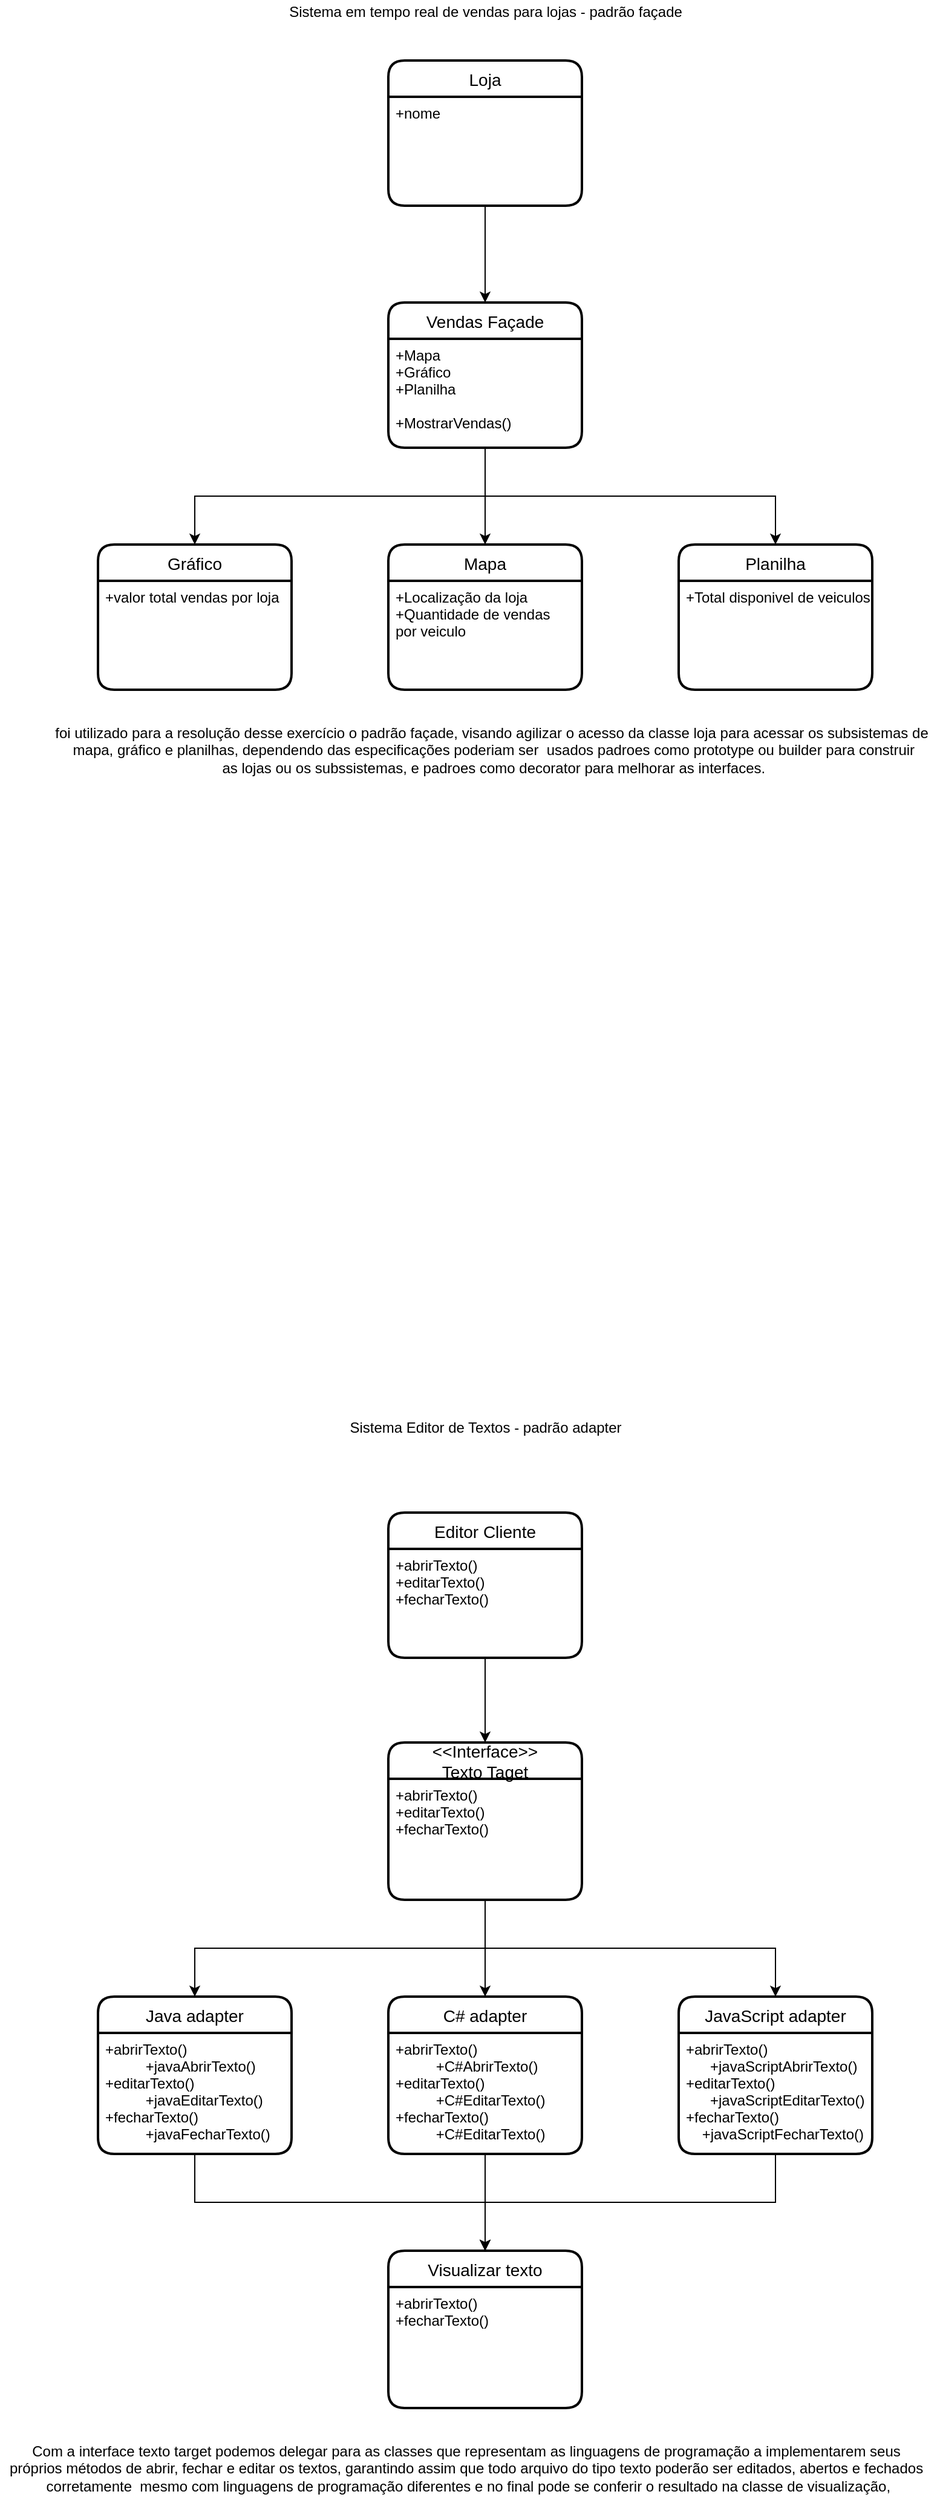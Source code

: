 <mxfile version="14.4.9" type="github">
  <diagram id="IGX6_VvE0Hk0f3OhreeT" name="Page-1">
    <mxGraphModel dx="1422" dy="705" grid="1" gridSize="10" guides="1" tooltips="1" connect="1" arrows="1" fold="1" page="1" pageScale="1" pageWidth="827" pageHeight="1169" math="0" shadow="0">
      <root>
        <mxCell id="0" />
        <mxCell id="1" parent="0" />
        <mxCell id="susBTJP7pNWJsK42ECex-19" value="" style="edgeStyle=orthogonalEdgeStyle;rounded=0;orthogonalLoop=1;jettySize=auto;html=1;" edge="1" parent="1" source="susBTJP7pNWJsK42ECex-15" target="susBTJP7pNWJsK42ECex-17">
          <mxGeometry relative="1" as="geometry" />
        </mxCell>
        <mxCell id="susBTJP7pNWJsK42ECex-15" value="Loja" style="swimlane;childLayout=stackLayout;horizontal=1;startSize=30;horizontalStack=0;rounded=1;fontSize=14;fontStyle=0;strokeWidth=2;resizeParent=0;resizeLast=1;shadow=0;dashed=0;align=center;" vertex="1" parent="1">
          <mxGeometry x="350" y="80" width="160" height="120" as="geometry" />
        </mxCell>
        <mxCell id="susBTJP7pNWJsK42ECex-16" value="+nome&#xa;" style="align=left;strokeColor=none;fillColor=none;spacingLeft=4;fontSize=12;verticalAlign=top;resizable=0;rotatable=0;part=1;" vertex="1" parent="susBTJP7pNWJsK42ECex-15">
          <mxGeometry y="30" width="160" height="90" as="geometry" />
        </mxCell>
        <mxCell id="susBTJP7pNWJsK42ECex-24" value="" style="edgeStyle=orthogonalEdgeStyle;rounded=0;orthogonalLoop=1;jettySize=auto;html=1;" edge="1" parent="1" source="susBTJP7pNWJsK42ECex-17" target="susBTJP7pNWJsK42ECex-22">
          <mxGeometry relative="1" as="geometry" />
        </mxCell>
        <mxCell id="susBTJP7pNWJsK42ECex-17" value="Vendas Façade" style="swimlane;childLayout=stackLayout;horizontal=1;startSize=30;horizontalStack=0;rounded=1;fontSize=14;fontStyle=0;strokeWidth=2;resizeParent=0;resizeLast=1;shadow=0;dashed=0;align=center;" vertex="1" parent="1">
          <mxGeometry x="350" y="280" width="160" height="120" as="geometry" />
        </mxCell>
        <mxCell id="susBTJP7pNWJsK42ECex-18" value="+Mapa&#xa;+Gráfico&#xa;+Planilha&#xa;&#xa;+MostrarVendas()" style="align=left;strokeColor=none;fillColor=none;spacingLeft=4;fontSize=12;verticalAlign=top;resizable=0;rotatable=0;part=1;" vertex="1" parent="susBTJP7pNWJsK42ECex-17">
          <mxGeometry y="30" width="160" height="90" as="geometry" />
        </mxCell>
        <mxCell id="susBTJP7pNWJsK42ECex-29" value="" style="edgeStyle=orthogonalEdgeStyle;rounded=0;orthogonalLoop=1;jettySize=auto;html=1;exitX=0.5;exitY=1;exitDx=0;exitDy=0;" edge="1" parent="1" source="susBTJP7pNWJsK42ECex-18" target="susBTJP7pNWJsK42ECex-27">
          <mxGeometry relative="1" as="geometry" />
        </mxCell>
        <mxCell id="susBTJP7pNWJsK42ECex-32" value="" style="edgeStyle=orthogonalEdgeStyle;rounded=0;orthogonalLoop=1;jettySize=auto;html=1;exitX=0.5;exitY=1;exitDx=0;exitDy=0;" edge="1" parent="1" source="susBTJP7pNWJsK42ECex-18" target="susBTJP7pNWJsK42ECex-30">
          <mxGeometry relative="1" as="geometry">
            <mxPoint x="440" y="430" as="sourcePoint" />
          </mxGeometry>
        </mxCell>
        <mxCell id="susBTJP7pNWJsK42ECex-22" value="Mapa" style="swimlane;childLayout=stackLayout;horizontal=1;startSize=30;horizontalStack=0;rounded=1;fontSize=14;fontStyle=0;strokeWidth=2;resizeParent=0;resizeLast=1;shadow=0;dashed=0;align=center;" vertex="1" parent="1">
          <mxGeometry x="350" y="480" width="160" height="120" as="geometry" />
        </mxCell>
        <mxCell id="susBTJP7pNWJsK42ECex-23" value="+Localização da loja&#xa;+Quantidade de vendas &#xa;por veiculo" style="align=left;strokeColor=none;fillColor=none;spacingLeft=4;fontSize=12;verticalAlign=top;resizable=0;rotatable=0;part=1;" vertex="1" parent="susBTJP7pNWJsK42ECex-22">
          <mxGeometry y="30" width="160" height="90" as="geometry" />
        </mxCell>
        <mxCell id="susBTJP7pNWJsK42ECex-27" value="Gráfico" style="swimlane;childLayout=stackLayout;horizontal=1;startSize=30;horizontalStack=0;rounded=1;fontSize=14;fontStyle=0;strokeWidth=2;resizeParent=0;resizeLast=1;shadow=0;dashed=0;align=center;" vertex="1" parent="1">
          <mxGeometry x="110" y="480" width="160" height="120" as="geometry" />
        </mxCell>
        <mxCell id="susBTJP7pNWJsK42ECex-28" value="+valor total vendas por loja" style="align=left;strokeColor=none;fillColor=none;spacingLeft=4;fontSize=12;verticalAlign=top;resizable=0;rotatable=0;part=1;" vertex="1" parent="susBTJP7pNWJsK42ECex-27">
          <mxGeometry y="30" width="160" height="90" as="geometry" />
        </mxCell>
        <mxCell id="susBTJP7pNWJsK42ECex-30" value="Planilha" style="swimlane;childLayout=stackLayout;horizontal=1;startSize=30;horizontalStack=0;rounded=1;fontSize=14;fontStyle=0;strokeWidth=2;resizeParent=0;resizeLast=1;shadow=0;dashed=0;align=center;" vertex="1" parent="1">
          <mxGeometry x="590" y="480" width="160" height="120" as="geometry" />
        </mxCell>
        <mxCell id="susBTJP7pNWJsK42ECex-31" value="+Total disponivel de veiculos" style="align=left;strokeColor=none;fillColor=none;spacingLeft=4;fontSize=12;verticalAlign=top;resizable=0;rotatable=0;part=1;" vertex="1" parent="susBTJP7pNWJsK42ECex-30">
          <mxGeometry y="30" width="160" height="90" as="geometry" />
        </mxCell>
        <mxCell id="susBTJP7pNWJsK42ECex-33" value="Sistema em tempo real de vendas para lojas - padrão façade" style="text;html=1;align=center;verticalAlign=middle;resizable=0;points=[];autosize=1;" vertex="1" parent="1">
          <mxGeometry x="260" y="30" width="340" height="20" as="geometry" />
        </mxCell>
        <mxCell id="susBTJP7pNWJsK42ECex-34" value="foi utilizado para a resolução desse exercício o padrão façade, visando agilizar o acesso da classe loja para&amp;nbsp;acessar os subsistemas de&lt;br&gt;&amp;nbsp;mapa, gráfico e planilhas, dependendo das especificações poderiam ser&amp;nbsp;&amp;nbsp;usados padroes como prototype ou builder para construir&lt;br&gt;&amp;nbsp;as lojas ou os subssistemas, e padroes como decorator para melhorar as interfaces." style="text;html=1;align=center;verticalAlign=middle;resizable=0;points=[];autosize=1;" vertex="1" parent="1">
          <mxGeometry x="65" y="625" width="740" height="50" as="geometry" />
        </mxCell>
        <mxCell id="susBTJP7pNWJsK42ECex-35" value="Sistema Editor de Textos - padrão adapter" style="text;html=1;align=center;verticalAlign=middle;resizable=0;points=[];autosize=1;" vertex="1" parent="1">
          <mxGeometry x="310" y="1200" width="240" height="20" as="geometry" />
        </mxCell>
        <mxCell id="susBTJP7pNWJsK42ECex-41" value="" style="edgeStyle=orthogonalEdgeStyle;rounded=0;orthogonalLoop=1;jettySize=auto;html=1;" edge="1" parent="1" source="susBTJP7pNWJsK42ECex-36" target="susBTJP7pNWJsK42ECex-39">
          <mxGeometry relative="1" as="geometry" />
        </mxCell>
        <mxCell id="susBTJP7pNWJsK42ECex-36" value="Editor Cliente" style="swimlane;childLayout=stackLayout;horizontal=1;startSize=30;horizontalStack=0;rounded=1;fontSize=14;fontStyle=0;strokeWidth=2;resizeParent=0;resizeLast=1;shadow=0;dashed=0;align=center;" vertex="1" parent="1">
          <mxGeometry x="350" y="1280" width="160" height="120" as="geometry" />
        </mxCell>
        <mxCell id="susBTJP7pNWJsK42ECex-37" value="+abrirTexto()&#xa;+editarTexto()&#xa;+fecharTexto()" style="align=left;strokeColor=none;fillColor=none;spacingLeft=4;fontSize=12;verticalAlign=top;resizable=0;rotatable=0;part=1;" vertex="1" parent="susBTJP7pNWJsK42ECex-36">
          <mxGeometry y="30" width="160" height="90" as="geometry" />
        </mxCell>
        <mxCell id="susBTJP7pNWJsK42ECex-44" value="" style="edgeStyle=orthogonalEdgeStyle;rounded=0;orthogonalLoop=1;jettySize=auto;html=1;" edge="1" parent="1" source="susBTJP7pNWJsK42ECex-39" target="susBTJP7pNWJsK42ECex-42">
          <mxGeometry relative="1" as="geometry" />
        </mxCell>
        <mxCell id="susBTJP7pNWJsK42ECex-39" value="&lt;&lt;Interface&gt;&gt;&#xa;Texto Taget" style="swimlane;childLayout=stackLayout;horizontal=1;startSize=30;horizontalStack=0;rounded=1;fontSize=14;fontStyle=0;strokeWidth=2;resizeParent=0;resizeLast=1;shadow=0;dashed=0;align=center;" vertex="1" parent="1">
          <mxGeometry x="350" y="1470" width="160" height="130" as="geometry" />
        </mxCell>
        <mxCell id="susBTJP7pNWJsK42ECex-40" value="+abrirTexto()&#xa;+editarTexto()&#xa;+fecharTexto()" style="align=left;strokeColor=none;fillColor=none;spacingLeft=4;fontSize=12;verticalAlign=top;resizable=0;rotatable=0;part=1;" vertex="1" parent="susBTJP7pNWJsK42ECex-39">
          <mxGeometry y="30" width="160" height="100" as="geometry" />
        </mxCell>
        <mxCell id="susBTJP7pNWJsK42ECex-47" value="" style="edgeStyle=orthogonalEdgeStyle;rounded=0;orthogonalLoop=1;jettySize=auto;html=1;exitX=0.5;exitY=1;exitDx=0;exitDy=0;" edge="1" parent="1" source="susBTJP7pNWJsK42ECex-40" target="susBTJP7pNWJsK42ECex-45">
          <mxGeometry relative="1" as="geometry" />
        </mxCell>
        <mxCell id="susBTJP7pNWJsK42ECex-50" value="" style="edgeStyle=orthogonalEdgeStyle;rounded=0;orthogonalLoop=1;jettySize=auto;html=1;exitX=0.5;exitY=1;exitDx=0;exitDy=0;" edge="1" parent="1" source="susBTJP7pNWJsK42ECex-40" target="susBTJP7pNWJsK42ECex-48">
          <mxGeometry relative="1" as="geometry" />
        </mxCell>
        <mxCell id="susBTJP7pNWJsK42ECex-54" value="" style="edgeStyle=orthogonalEdgeStyle;rounded=0;orthogonalLoop=1;jettySize=auto;html=1;" edge="1" parent="1" source="susBTJP7pNWJsK42ECex-42" target="susBTJP7pNWJsK42ECex-52">
          <mxGeometry relative="1" as="geometry" />
        </mxCell>
        <mxCell id="susBTJP7pNWJsK42ECex-42" value="C# adapter" style="swimlane;childLayout=stackLayout;horizontal=1;startSize=30;horizontalStack=0;rounded=1;fontSize=14;fontStyle=0;strokeWidth=2;resizeParent=0;resizeLast=1;shadow=0;dashed=0;align=center;" vertex="1" parent="1">
          <mxGeometry x="350" y="1680" width="160" height="130" as="geometry" />
        </mxCell>
        <mxCell id="susBTJP7pNWJsK42ECex-43" value="+abrirTexto()&#xa;          +C#AbrirTexto()&#xa;+editarTexto()&#xa;          +C#EditarTexto()&#xa;+fecharTexto()&#xa;          +C#EditarTexto()" style="align=left;strokeColor=none;fillColor=none;spacingLeft=4;fontSize=12;verticalAlign=top;resizable=0;rotatable=0;part=1;" vertex="1" parent="susBTJP7pNWJsK42ECex-42">
          <mxGeometry y="30" width="160" height="100" as="geometry" />
        </mxCell>
        <mxCell id="susBTJP7pNWJsK42ECex-45" value="Java adapter" style="swimlane;childLayout=stackLayout;horizontal=1;startSize=30;horizontalStack=0;rounded=1;fontSize=14;fontStyle=0;strokeWidth=2;resizeParent=0;resizeLast=1;shadow=0;dashed=0;align=center;" vertex="1" parent="1">
          <mxGeometry x="110" y="1680" width="160" height="130" as="geometry" />
        </mxCell>
        <mxCell id="susBTJP7pNWJsK42ECex-46" value="+abrirTexto()&#xa;          +javaAbrirTexto()&#xa;+editarTexto()&#xa;          +javaEditarTexto()&#xa;+fecharTexto()&#xa;          +javaFecharTexto()" style="align=left;strokeColor=none;fillColor=none;spacingLeft=4;fontSize=12;verticalAlign=top;resizable=0;rotatable=0;part=1;" vertex="1" parent="susBTJP7pNWJsK42ECex-45">
          <mxGeometry y="30" width="160" height="100" as="geometry" />
        </mxCell>
        <mxCell id="susBTJP7pNWJsK42ECex-48" value="JavaScript adapter" style="swimlane;childLayout=stackLayout;horizontal=1;startSize=30;horizontalStack=0;rounded=1;fontSize=14;fontStyle=0;strokeWidth=2;resizeParent=0;resizeLast=1;shadow=0;dashed=0;align=center;" vertex="1" parent="1">
          <mxGeometry x="590" y="1680" width="160" height="130" as="geometry" />
        </mxCell>
        <mxCell id="susBTJP7pNWJsK42ECex-49" value="+abrirTexto()&#xa;      +javaScriptAbrirTexto()&#xa;+editarTexto()&#xa;      +javaScriptEditarTexto()&#xa;+fecharTexto()&#xa;    +javaScriptFecharTexto()" style="align=left;strokeColor=none;fillColor=none;spacingLeft=4;fontSize=12;verticalAlign=top;resizable=0;rotatable=0;part=1;" vertex="1" parent="susBTJP7pNWJsK42ECex-48">
          <mxGeometry y="30" width="160" height="100" as="geometry" />
        </mxCell>
        <mxCell id="susBTJP7pNWJsK42ECex-52" value="Visualizar texto" style="swimlane;childLayout=stackLayout;horizontal=1;startSize=30;horizontalStack=0;rounded=1;fontSize=14;fontStyle=0;strokeWidth=2;resizeParent=0;resizeLast=1;shadow=0;dashed=0;align=center;" vertex="1" parent="1">
          <mxGeometry x="350" y="1890" width="160" height="130" as="geometry" />
        </mxCell>
        <mxCell id="susBTJP7pNWJsK42ECex-53" value="+abrirTexto()  &#xa;+fecharTexto()&#xa;          " style="align=left;strokeColor=none;fillColor=none;spacingLeft=4;fontSize=12;verticalAlign=top;resizable=0;rotatable=0;part=1;" vertex="1" parent="susBTJP7pNWJsK42ECex-52">
          <mxGeometry y="30" width="160" height="100" as="geometry" />
        </mxCell>
        <mxCell id="susBTJP7pNWJsK42ECex-55" style="edgeStyle=orthogonalEdgeStyle;rounded=0;orthogonalLoop=1;jettySize=auto;html=1;exitX=0.5;exitY=1;exitDx=0;exitDy=0;" edge="1" parent="1" source="susBTJP7pNWJsK42ECex-46" target="susBTJP7pNWJsK42ECex-52">
          <mxGeometry relative="1" as="geometry" />
        </mxCell>
        <mxCell id="susBTJP7pNWJsK42ECex-56" style="edgeStyle=orthogonalEdgeStyle;rounded=0;orthogonalLoop=1;jettySize=auto;html=1;exitX=0.5;exitY=1;exitDx=0;exitDy=0;" edge="1" parent="1" source="susBTJP7pNWJsK42ECex-49" target="susBTJP7pNWJsK42ECex-52">
          <mxGeometry relative="1" as="geometry" />
        </mxCell>
        <mxCell id="susBTJP7pNWJsK42ECex-57" value="Com a interface texto target podemos delegar para as classes que representam as linguagens de programação a implementarem seus&lt;br&gt;próprios métodos de abrir, fechar e editar os textos, garantindo assim que todo arquivo do tipo texto poderão ser editados, abertos e fechados&lt;br&gt;&amp;nbsp;corretamente&amp;nbsp; mesmo com linguagens de programação diferentes e no final pode se conferir o resultado na classe de visualização," style="text;html=1;align=center;verticalAlign=middle;resizable=0;points=[];autosize=1;" vertex="1" parent="1">
          <mxGeometry x="29" y="2045" width="770" height="50" as="geometry" />
        </mxCell>
      </root>
    </mxGraphModel>
  </diagram>
</mxfile>
